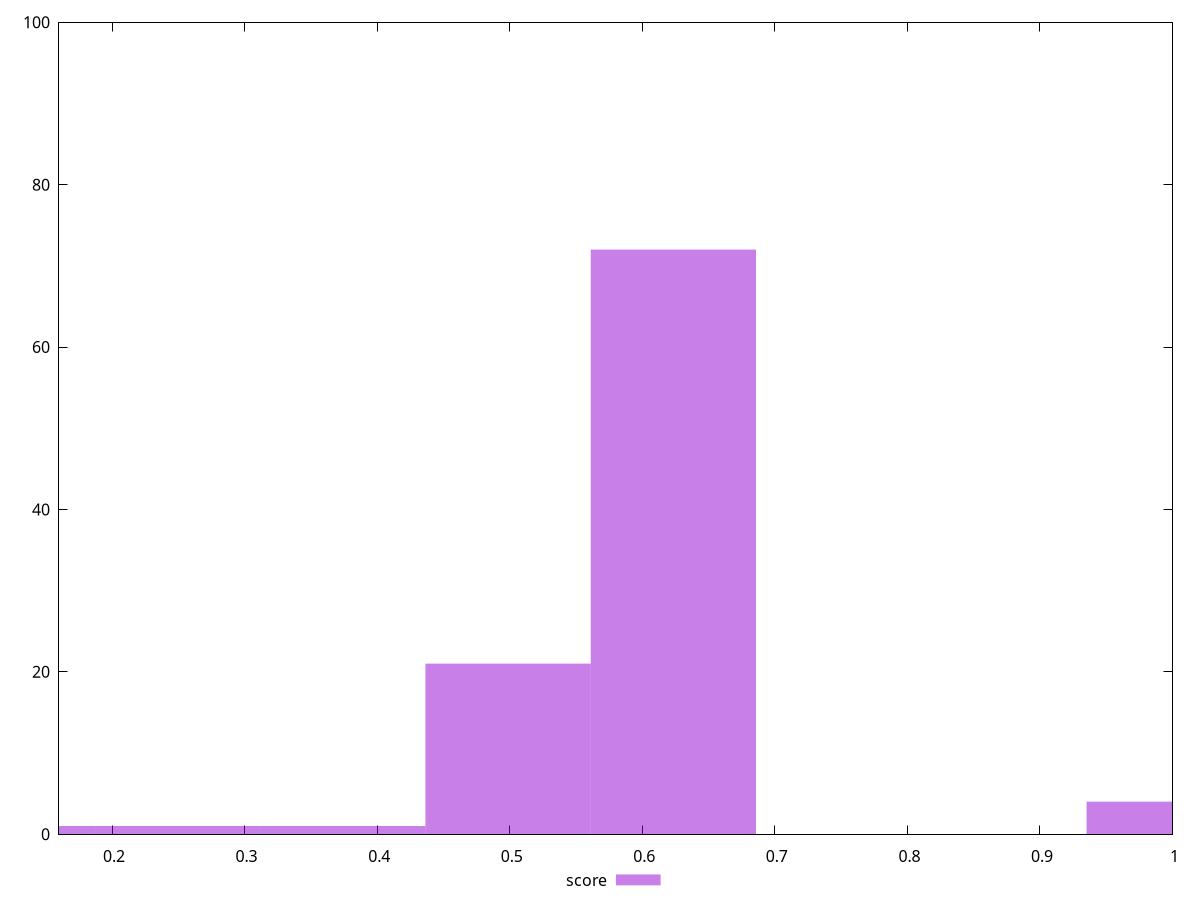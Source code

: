 reset

$score <<EOF
0.6234593882352477 72
0.4987675105881981 21
0.9975350211763963 4
0.24938375529409906 1
0.3740756329411486 1
0.12469187764704953 1
EOF

set key outside below
set boxwidth 0.12469187764704953
set xrange [0.16:1]
set yrange [0:100]
set trange [0:100]
set style fill transparent solid 0.5 noborder
set terminal svg size 640, 490 enhanced background rgb 'white'
set output "report_00009_2021-02-08T22-37-41.559Z/max-potential-fid/samples/pages+cached+noadtech+nomedia/score/histogram.svg"

plot $score title "score" with boxes

reset
